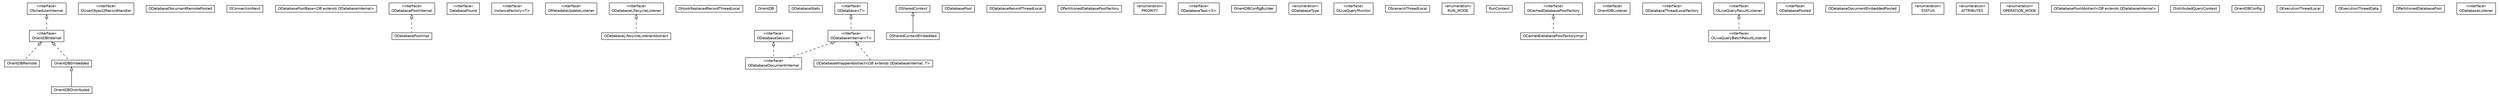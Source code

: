 #!/usr/local/bin/dot
#
# Class diagram 
# Generated by UMLGraph version R5_6-24-gf6e263 (http://www.umlgraph.org/)
#

digraph G {
	edge [fontname="Helvetica",fontsize=10,labelfontname="Helvetica",labelfontsize=10];
	node [fontname="Helvetica",fontsize=10,shape=plaintext];
	nodesep=0.25;
	ranksep=0.5;
	// com.orientechnologies.orient.core.db.OrientDBDistributed
	c88520 [label=<<table title="com.orientechnologies.orient.core.db.OrientDBDistributed" border="0" cellborder="1" cellspacing="0" cellpadding="2" port="p" href="./OrientDBDistributed.html">
		<tr><td><table border="0" cellspacing="0" cellpadding="1">
<tr><td align="center" balign="center"> OrientDBDistributed </td></tr>
		</table></td></tr>
		</table>>, URL="./OrientDBDistributed.html", fontname="Helvetica", fontcolor="black", fontsize=10.0];
	// com.orientechnologies.orient.core.db.OUserObject2RecordHandler
	c88521 [label=<<table title="com.orientechnologies.orient.core.db.OUserObject2RecordHandler" border="0" cellborder="1" cellspacing="0" cellpadding="2" port="p" href="./OUserObject2RecordHandler.html">
		<tr><td><table border="0" cellspacing="0" cellpadding="1">
<tr><td align="center" balign="center"> &#171;interface&#187; </td></tr>
<tr><td align="center" balign="center"> OUserObject2RecordHandler </td></tr>
		</table></td></tr>
		</table>>, URL="./OUserObject2RecordHandler.html", fontname="Helvetica", fontcolor="black", fontsize=10.0];
	// com.orientechnologies.orient.core.db.ODatabaseDocumentRemotePooled
	c88522 [label=<<table title="com.orientechnologies.orient.core.db.ODatabaseDocumentRemotePooled" border="0" cellborder="1" cellspacing="0" cellpadding="2" port="p" href="./ODatabaseDocumentRemotePooled.html">
		<tr><td><table border="0" cellspacing="0" cellpadding="1">
<tr><td align="center" balign="center"> ODatabaseDocumentRemotePooled </td></tr>
		</table></td></tr>
		</table>>, URL="./ODatabaseDocumentRemotePooled.html", fontname="Helvetica", fontcolor="black", fontsize=10.0];
	// com.orientechnologies.orient.core.db.OrientDBRemote
	c88523 [label=<<table title="com.orientechnologies.orient.core.db.OrientDBRemote" border="0" cellborder="1" cellspacing="0" cellpadding="2" port="p" href="./OrientDBRemote.html">
		<tr><td><table border="0" cellspacing="0" cellpadding="1">
<tr><td align="center" balign="center"> OrientDBRemote </td></tr>
		</table></td></tr>
		</table>>, URL="./OrientDBRemote.html", fontname="Helvetica", fontcolor="black", fontsize=10.0];
	// com.orientechnologies.orient.core.db.OConnectionNext
	c88524 [label=<<table title="com.orientechnologies.orient.core.db.OConnectionNext" border="0" cellborder="1" cellspacing="0" cellpadding="2" port="p" href="./OConnectionNext.html">
		<tr><td><table border="0" cellspacing="0" cellpadding="1">
<tr><td align="center" balign="center"> OConnectionNext </td></tr>
		</table></td></tr>
		</table>>, URL="./OConnectionNext.html", fontname="Helvetica", fontcolor="black", fontsize=10.0];
	// com.orientechnologies.orient.core.db.ODatabasePoolBase<DB extends com.orientechnologies.orient.core.db.ODatabaseInternal>
	c88525 [label=<<table title="com.orientechnologies.orient.core.db.ODatabasePoolBase" border="0" cellborder="1" cellspacing="0" cellpadding="2" port="p" href="./ODatabasePoolBase.html">
		<tr><td><table border="0" cellspacing="0" cellpadding="1">
<tr><td align="center" balign="center"><font face="Helvetica-Oblique"> ODatabasePoolBase&lt;DB extends ODatabaseInternal&gt; </font></td></tr>
		</table></td></tr>
		</table>>, URL="./ODatabasePoolBase.html", fontname="Helvetica", fontcolor="black", fontsize=10.0];
	// com.orientechnologies.orient.core.db.ODatabasePoolInternal
	c88526 [label=<<table title="com.orientechnologies.orient.core.db.ODatabasePoolInternal" border="0" cellborder="1" cellspacing="0" cellpadding="2" port="p" href="./ODatabasePoolInternal.html">
		<tr><td><table border="0" cellspacing="0" cellpadding="1">
<tr><td align="center" balign="center"> &#171;interface&#187; </td></tr>
<tr><td align="center" balign="center"> ODatabasePoolInternal </td></tr>
		</table></td></tr>
		</table>>, URL="./ODatabasePoolInternal.html", fontname="Helvetica", fontcolor="black", fontsize=10.0];
	// com.orientechnologies.orient.core.db.OrientDBEmbedded
	c88527 [label=<<table title="com.orientechnologies.orient.core.db.OrientDBEmbedded" border="0" cellborder="1" cellspacing="0" cellpadding="2" port="p" href="./OrientDBEmbedded.html">
		<tr><td><table border="0" cellspacing="0" cellpadding="1">
<tr><td align="center" balign="center"> OrientDBEmbedded </td></tr>
		</table></td></tr>
		</table>>, URL="./OrientDBEmbedded.html", fontname="Helvetica", fontcolor="black", fontsize=10.0];
	// com.orientechnologies.orient.core.db.OrientDBEmbedded.DatabaseFound
	c88528 [label=<<table title="com.orientechnologies.orient.core.db.OrientDBEmbedded.DatabaseFound" border="0" cellborder="1" cellspacing="0" cellpadding="2" port="p" href="./OrientDBEmbedded.DatabaseFound.html">
		<tr><td><table border="0" cellspacing="0" cellpadding="1">
<tr><td align="center" balign="center"> &#171;interface&#187; </td></tr>
<tr><td align="center" balign="center"> DatabaseFound </td></tr>
		</table></td></tr>
		</table>>, URL="./OrientDBEmbedded.DatabaseFound.html", fontname="Helvetica", fontcolor="black", fontsize=10.0];
	// com.orientechnologies.orient.core.db.OrientDBEmbedded.InstanceFactory<T>
	c88529 [label=<<table title="com.orientechnologies.orient.core.db.OrientDBEmbedded.InstanceFactory" border="0" cellborder="1" cellspacing="0" cellpadding="2" port="p" href="./OrientDBEmbedded.InstanceFactory.html">
		<tr><td><table border="0" cellspacing="0" cellpadding="1">
<tr><td align="center" balign="center"> &#171;interface&#187; </td></tr>
<tr><td align="center" balign="center"> InstanceFactory&lt;T&gt; </td></tr>
		</table></td></tr>
		</table>>, URL="./OrientDBEmbedded.InstanceFactory.html", fontname="Helvetica", fontcolor="black", fontsize=10.0];
	// com.orientechnologies.orient.core.db.OMetadataUpdateListener
	c88530 [label=<<table title="com.orientechnologies.orient.core.db.OMetadataUpdateListener" border="0" cellborder="1" cellspacing="0" cellpadding="2" port="p" href="./OMetadataUpdateListener.html">
		<tr><td><table border="0" cellspacing="0" cellpadding="1">
<tr><td align="center" balign="center"> &#171;interface&#187; </td></tr>
<tr><td align="center" balign="center"> OMetadataUpdateListener </td></tr>
		</table></td></tr>
		</table>>, URL="./OMetadataUpdateListener.html", fontname="Helvetica", fontcolor="black", fontsize=10.0];
	// com.orientechnologies.orient.core.db.ODatabaseLifecycleListenerAbstract
	c88531 [label=<<table title="com.orientechnologies.orient.core.db.ODatabaseLifecycleListenerAbstract" border="0" cellborder="1" cellspacing="0" cellpadding="2" port="p" href="./ODatabaseLifecycleListenerAbstract.html">
		<tr><td><table border="0" cellspacing="0" cellpadding="1">
<tr><td align="center" balign="center"><font face="Helvetica-Oblique"> ODatabaseLifecycleListenerAbstract </font></td></tr>
		</table></td></tr>
		</table>>, URL="./ODatabaseLifecycleListenerAbstract.html", fontname="Helvetica", fontcolor="black", fontsize=10.0];
	// com.orientechnologies.orient.core.db.OHookReplacedRecordThreadLocal
	c88532 [label=<<table title="com.orientechnologies.orient.core.db.OHookReplacedRecordThreadLocal" border="0" cellborder="1" cellspacing="0" cellpadding="2" port="p" href="./OHookReplacedRecordThreadLocal.html">
		<tr><td><table border="0" cellspacing="0" cellpadding="1">
<tr><td align="center" balign="center"> OHookReplacedRecordThreadLocal </td></tr>
		</table></td></tr>
		</table>>, URL="./OHookReplacedRecordThreadLocal.html", fontname="Helvetica", fontcolor="black", fontsize=10.0];
	// com.orientechnologies.orient.core.db.OrientDB
	c88533 [label=<<table title="com.orientechnologies.orient.core.db.OrientDB" border="0" cellborder="1" cellspacing="0" cellpadding="2" port="p" href="./OrientDB.html">
		<tr><td><table border="0" cellspacing="0" cellpadding="1">
<tr><td align="center" balign="center"> OrientDB </td></tr>
		</table></td></tr>
		</table>>, URL="./OrientDB.html", fontname="Helvetica", fontcolor="black", fontsize=10.0];
	// com.orientechnologies.orient.core.db.ODatabaseStats
	c88534 [label=<<table title="com.orientechnologies.orient.core.db.ODatabaseStats" border="0" cellborder="1" cellspacing="0" cellpadding="2" port="p" href="./ODatabaseStats.html">
		<tr><td><table border="0" cellspacing="0" cellpadding="1">
<tr><td align="center" balign="center"> ODatabaseStats </td></tr>
		</table></td></tr>
		</table>>, URL="./ODatabaseStats.html", fontname="Helvetica", fontcolor="black", fontsize=10.0];
	// com.orientechnologies.orient.core.db.ODatabaseDocumentInternal
	c88535 [label=<<table title="com.orientechnologies.orient.core.db.ODatabaseDocumentInternal" border="0" cellborder="1" cellspacing="0" cellpadding="2" port="p" href="./ODatabaseDocumentInternal.html">
		<tr><td><table border="0" cellspacing="0" cellpadding="1">
<tr><td align="center" balign="center"> &#171;interface&#187; </td></tr>
<tr><td align="center" balign="center"> ODatabaseDocumentInternal </td></tr>
		</table></td></tr>
		</table>>, URL="./ODatabaseDocumentInternal.html", fontname="Helvetica", fontcolor="black", fontsize=10.0];
	// com.orientechnologies.orient.core.db.OSharedContext
	c88536 [label=<<table title="com.orientechnologies.orient.core.db.OSharedContext" border="0" cellborder="1" cellspacing="0" cellpadding="2" port="p" href="./OSharedContext.html">
		<tr><td><table border="0" cellspacing="0" cellpadding="1">
<tr><td align="center" balign="center"><font face="Helvetica-Oblique"> OSharedContext </font></td></tr>
		</table></td></tr>
		</table>>, URL="./OSharedContext.html", fontname="Helvetica", fontcolor="black", fontsize=10.0];
	// com.orientechnologies.orient.core.db.OSchedulerInternal
	c88537 [label=<<table title="com.orientechnologies.orient.core.db.OSchedulerInternal" border="0" cellborder="1" cellspacing="0" cellpadding="2" port="p" href="./OSchedulerInternal.html">
		<tr><td><table border="0" cellspacing="0" cellpadding="1">
<tr><td align="center" balign="center"> &#171;interface&#187; </td></tr>
<tr><td align="center" balign="center"> OSchedulerInternal </td></tr>
		</table></td></tr>
		</table>>, URL="./OSchedulerInternal.html", fontname="Helvetica", fontcolor="black", fontsize=10.0];
	// com.orientechnologies.orient.core.db.ODatabasePool
	c88538 [label=<<table title="com.orientechnologies.orient.core.db.ODatabasePool" border="0" cellborder="1" cellspacing="0" cellpadding="2" port="p" href="./ODatabasePool.html">
		<tr><td><table border="0" cellspacing="0" cellpadding="1">
<tr><td align="center" balign="center"> ODatabasePool </td></tr>
		</table></td></tr>
		</table>>, URL="./ODatabasePool.html", fontname="Helvetica", fontcolor="black", fontsize=10.0];
	// com.orientechnologies.orient.core.db.OSharedContextEmbedded
	c88539 [label=<<table title="com.orientechnologies.orient.core.db.OSharedContextEmbedded" border="0" cellborder="1" cellspacing="0" cellpadding="2" port="p" href="./OSharedContextEmbedded.html">
		<tr><td><table border="0" cellspacing="0" cellpadding="1">
<tr><td align="center" balign="center"> OSharedContextEmbedded </td></tr>
		</table></td></tr>
		</table>>, URL="./OSharedContextEmbedded.html", fontname="Helvetica", fontcolor="black", fontsize=10.0];
	// com.orientechnologies.orient.core.db.ODatabaseRecordThreadLocal
	c88540 [label=<<table title="com.orientechnologies.orient.core.db.ODatabaseRecordThreadLocal" border="0" cellborder="1" cellspacing="0" cellpadding="2" port="p" href="./ODatabaseRecordThreadLocal.html">
		<tr><td><table border="0" cellspacing="0" cellpadding="1">
<tr><td align="center" balign="center"> ODatabaseRecordThreadLocal </td></tr>
		</table></td></tr>
		</table>>, URL="./ODatabaseRecordThreadLocal.html", fontname="Helvetica", fontcolor="black", fontsize=10.0];
	// com.orientechnologies.orient.core.db.OPartitionedDatabasePoolFactory
	c88541 [label=<<table title="com.orientechnologies.orient.core.db.OPartitionedDatabasePoolFactory" border="0" cellborder="1" cellspacing="0" cellpadding="2" port="p" href="./OPartitionedDatabasePoolFactory.html">
		<tr><td><table border="0" cellspacing="0" cellpadding="1">
<tr><td align="center" balign="center"> OPartitionedDatabasePoolFactory </td></tr>
		</table></td></tr>
		</table>>, URL="./OPartitionedDatabasePoolFactory.html", fontname="Helvetica", fontcolor="black", fontsize=10.0];
	// com.orientechnologies.orient.core.db.ODatabaseLifecycleListener
	c88542 [label=<<table title="com.orientechnologies.orient.core.db.ODatabaseLifecycleListener" border="0" cellborder="1" cellspacing="0" cellpadding="2" port="p" href="./ODatabaseLifecycleListener.html">
		<tr><td><table border="0" cellspacing="0" cellpadding="1">
<tr><td align="center" balign="center"> &#171;interface&#187; </td></tr>
<tr><td align="center" balign="center"> ODatabaseLifecycleListener </td></tr>
		</table></td></tr>
		</table>>, URL="./ODatabaseLifecycleListener.html", fontname="Helvetica", fontcolor="black", fontsize=10.0];
	// com.orientechnologies.orient.core.db.ODatabaseLifecycleListener.PRIORITY
	c88543 [label=<<table title="com.orientechnologies.orient.core.db.ODatabaseLifecycleListener.PRIORITY" border="0" cellborder="1" cellspacing="0" cellpadding="2" port="p" href="./ODatabaseLifecycleListener.PRIORITY.html">
		<tr><td><table border="0" cellspacing="0" cellpadding="1">
<tr><td align="center" balign="center"> &#171;enumeration&#187; </td></tr>
<tr><td align="center" balign="center"> PRIORITY </td></tr>
		</table></td></tr>
		</table>>, URL="./ODatabaseLifecycleListener.PRIORITY.html", fontname="Helvetica", fontcolor="black", fontsize=10.0];
	// com.orientechnologies.orient.core.db.ODatabaseTask<X>
	c88544 [label=<<table title="com.orientechnologies.orient.core.db.ODatabaseTask" border="0" cellborder="1" cellspacing="0" cellpadding="2" port="p" href="./ODatabaseTask.html">
		<tr><td><table border="0" cellspacing="0" cellpadding="1">
<tr><td align="center" balign="center"> &#171;interface&#187; </td></tr>
<tr><td align="center" balign="center"> ODatabaseTask&lt;X&gt; </td></tr>
		</table></td></tr>
		</table>>, URL="./ODatabaseTask.html", fontname="Helvetica", fontcolor="black", fontsize=10.0];
	// com.orientechnologies.orient.core.db.OrientDBConfigBuilder
	c88545 [label=<<table title="com.orientechnologies.orient.core.db.OrientDBConfigBuilder" border="0" cellborder="1" cellspacing="0" cellpadding="2" port="p" href="./OrientDBConfigBuilder.html">
		<tr><td><table border="0" cellspacing="0" cellpadding="1">
<tr><td align="center" balign="center"> OrientDBConfigBuilder </td></tr>
		</table></td></tr>
		</table>>, URL="./OrientDBConfigBuilder.html", fontname="Helvetica", fontcolor="black", fontsize=10.0];
	// com.orientechnologies.orient.core.db.ODatabaseType
	c88546 [label=<<table title="com.orientechnologies.orient.core.db.ODatabaseType" border="0" cellborder="1" cellspacing="0" cellpadding="2" port="p" href="./ODatabaseType.html">
		<tr><td><table border="0" cellspacing="0" cellpadding="1">
<tr><td align="center" balign="center"> &#171;enumeration&#187; </td></tr>
<tr><td align="center" balign="center"> ODatabaseType </td></tr>
		</table></td></tr>
		</table>>, URL="./ODatabaseType.html", fontname="Helvetica", fontcolor="black", fontsize=10.0];
	// com.orientechnologies.orient.core.db.OrientDBInternal
	c88547 [label=<<table title="com.orientechnologies.orient.core.db.OrientDBInternal" border="0" cellborder="1" cellspacing="0" cellpadding="2" port="p" href="./OrientDBInternal.html">
		<tr><td><table border="0" cellspacing="0" cellpadding="1">
<tr><td align="center" balign="center"> &#171;interface&#187; </td></tr>
<tr><td align="center" balign="center"> OrientDBInternal </td></tr>
		</table></td></tr>
		</table>>, URL="./OrientDBInternal.html", fontname="Helvetica", fontcolor="black", fontsize=10.0];
	// com.orientechnologies.orient.core.db.OLiveQueryMonitor
	c88548 [label=<<table title="com.orientechnologies.orient.core.db.OLiveQueryMonitor" border="0" cellborder="1" cellspacing="0" cellpadding="2" port="p" href="./OLiveQueryMonitor.html">
		<tr><td><table border="0" cellspacing="0" cellpadding="1">
<tr><td align="center" balign="center"> &#171;interface&#187; </td></tr>
<tr><td align="center" balign="center"> OLiveQueryMonitor </td></tr>
		</table></td></tr>
		</table>>, URL="./OLiveQueryMonitor.html", fontname="Helvetica", fontcolor="black", fontsize=10.0];
	// com.orientechnologies.orient.core.db.OScenarioThreadLocal
	c88549 [label=<<table title="com.orientechnologies.orient.core.db.OScenarioThreadLocal" border="0" cellborder="1" cellspacing="0" cellpadding="2" port="p" href="./OScenarioThreadLocal.html">
		<tr><td><table border="0" cellspacing="0" cellpadding="1">
<tr><td align="center" balign="center"> OScenarioThreadLocal </td></tr>
		</table></td></tr>
		</table>>, URL="./OScenarioThreadLocal.html", fontname="Helvetica", fontcolor="black", fontsize=10.0];
	// com.orientechnologies.orient.core.db.OScenarioThreadLocal.RUN_MODE
	c88550 [label=<<table title="com.orientechnologies.orient.core.db.OScenarioThreadLocal.RUN_MODE" border="0" cellborder="1" cellspacing="0" cellpadding="2" port="p" href="./OScenarioThreadLocal.RUN_MODE.html">
		<tr><td><table border="0" cellspacing="0" cellpadding="1">
<tr><td align="center" balign="center"> &#171;enumeration&#187; </td></tr>
<tr><td align="center" balign="center"> RUN_MODE </td></tr>
		</table></td></tr>
		</table>>, URL="./OScenarioThreadLocal.RUN_MODE.html", fontname="Helvetica", fontcolor="black", fontsize=10.0];
	// com.orientechnologies.orient.core.db.OScenarioThreadLocal.RunContext
	c88551 [label=<<table title="com.orientechnologies.orient.core.db.OScenarioThreadLocal.RunContext" border="0" cellborder="1" cellspacing="0" cellpadding="2" port="p" href="./OScenarioThreadLocal.RunContext.html">
		<tr><td><table border="0" cellspacing="0" cellpadding="1">
<tr><td align="center" balign="center"> RunContext </td></tr>
		</table></td></tr>
		</table>>, URL="./OScenarioThreadLocal.RunContext.html", fontname="Helvetica", fontcolor="black", fontsize=10.0];
	// com.orientechnologies.orient.core.db.OCachedDatabasePoolFactoryImpl
	c88552 [label=<<table title="com.orientechnologies.orient.core.db.OCachedDatabasePoolFactoryImpl" border="0" cellborder="1" cellspacing="0" cellpadding="2" port="p" href="./OCachedDatabasePoolFactoryImpl.html">
		<tr><td><table border="0" cellspacing="0" cellpadding="1">
<tr><td align="center" balign="center"> OCachedDatabasePoolFactoryImpl </td></tr>
		</table></td></tr>
		</table>>, URL="./OCachedDatabasePoolFactoryImpl.html", fontname="Helvetica", fontcolor="black", fontsize=10.0];
	// com.orientechnologies.orient.core.db.ODatabaseWrapperAbstract<DB extends com.orientechnologies.orient.core.db.ODatabaseInternal, T>
	c88553 [label=<<table title="com.orientechnologies.orient.core.db.ODatabaseWrapperAbstract" border="0" cellborder="1" cellspacing="0" cellpadding="2" port="p" href="./ODatabaseWrapperAbstract.html">
		<tr><td><table border="0" cellspacing="0" cellpadding="1">
<tr><td align="center" balign="center"><font face="Helvetica-Oblique"> ODatabaseWrapperAbstract&lt;DB extends ODatabaseInternal, T&gt; </font></td></tr>
		</table></td></tr>
		</table>>, URL="./ODatabaseWrapperAbstract.html", fontname="Helvetica", fontcolor="black", fontsize=10.0];
	// com.orientechnologies.orient.core.db.ODatabaseSession
	c88554 [label=<<table title="com.orientechnologies.orient.core.db.ODatabaseSession" border="0" cellborder="1" cellspacing="0" cellpadding="2" port="p" href="./ODatabaseSession.html">
		<tr><td><table border="0" cellspacing="0" cellpadding="1">
<tr><td align="center" balign="center"> &#171;interface&#187; </td></tr>
<tr><td align="center" balign="center"> ODatabaseSession </td></tr>
		</table></td></tr>
		</table>>, URL="./ODatabaseSession.html", fontname="Helvetica", fontcolor="black", fontsize=10.0];
	// com.orientechnologies.orient.core.db.OrientDBListener
	c88555 [label=<<table title="com.orientechnologies.orient.core.db.OrientDBListener" border="0" cellborder="1" cellspacing="0" cellpadding="2" port="p" href="./OrientDBListener.html">
		<tr><td><table border="0" cellspacing="0" cellpadding="1">
<tr><td align="center" balign="center"> &#171;interface&#187; </td></tr>
<tr><td align="center" balign="center"> OrientDBListener </td></tr>
		</table></td></tr>
		</table>>, URL="./OrientDBListener.html", fontname="Helvetica", fontcolor="black", fontsize=10.0];
	// com.orientechnologies.orient.core.db.ODatabaseThreadLocalFactory
	c88556 [label=<<table title="com.orientechnologies.orient.core.db.ODatabaseThreadLocalFactory" border="0" cellborder="1" cellspacing="0" cellpadding="2" port="p" href="./ODatabaseThreadLocalFactory.html">
		<tr><td><table border="0" cellspacing="0" cellpadding="1">
<tr><td align="center" balign="center"> &#171;interface&#187; </td></tr>
<tr><td align="center" balign="center"> ODatabaseThreadLocalFactory </td></tr>
		</table></td></tr>
		</table>>, URL="./ODatabaseThreadLocalFactory.html", fontname="Helvetica", fontcolor="black", fontsize=10.0];
	// com.orientechnologies.orient.core.db.OLiveQueryResultListener
	c88557 [label=<<table title="com.orientechnologies.orient.core.db.OLiveQueryResultListener" border="0" cellborder="1" cellspacing="0" cellpadding="2" port="p" href="./OLiveQueryResultListener.html">
		<tr><td><table border="0" cellspacing="0" cellpadding="1">
<tr><td align="center" balign="center"> &#171;interface&#187; </td></tr>
<tr><td align="center" balign="center"> OLiveQueryResultListener </td></tr>
		</table></td></tr>
		</table>>, URL="./OLiveQueryResultListener.html", fontname="Helvetica", fontcolor="black", fontsize=10.0];
	// com.orientechnologies.orient.core.db.ODatabasePooled
	c88558 [label=<<table title="com.orientechnologies.orient.core.db.ODatabasePooled" border="0" cellborder="1" cellspacing="0" cellpadding="2" port="p" href="./ODatabasePooled.html">
		<tr><td><table border="0" cellspacing="0" cellpadding="1">
<tr><td align="center" balign="center"> &#171;interface&#187; </td></tr>
<tr><td align="center" balign="center"> ODatabasePooled </td></tr>
		</table></td></tr>
		</table>>, URL="./ODatabasePooled.html", fontname="Helvetica", fontcolor="black", fontsize=10.0];
	// com.orientechnologies.orient.core.db.ODatabaseInternal<T>
	c88559 [label=<<table title="com.orientechnologies.orient.core.db.ODatabaseInternal" border="0" cellborder="1" cellspacing="0" cellpadding="2" port="p" href="./ODatabaseInternal.html">
		<tr><td><table border="0" cellspacing="0" cellpadding="1">
<tr><td align="center" balign="center"> &#171;interface&#187; </td></tr>
<tr><td align="center" balign="center"> ODatabaseInternal&lt;T&gt; </td></tr>
		</table></td></tr>
		</table>>, URL="./ODatabaseInternal.html", fontname="Helvetica", fontcolor="black", fontsize=10.0];
	// com.orientechnologies.orient.core.db.ODatabaseDocumentEmbeddedPooled
	c88560 [label=<<table title="com.orientechnologies.orient.core.db.ODatabaseDocumentEmbeddedPooled" border="0" cellborder="1" cellspacing="0" cellpadding="2" port="p" href="./ODatabaseDocumentEmbeddedPooled.html">
		<tr><td><table border="0" cellspacing="0" cellpadding="1">
<tr><td align="center" balign="center"> ODatabaseDocumentEmbeddedPooled </td></tr>
		</table></td></tr>
		</table>>, URL="./ODatabaseDocumentEmbeddedPooled.html", fontname="Helvetica", fontcolor="black", fontsize=10.0];
	// com.orientechnologies.orient.core.db.ODatabasePoolImpl
	c88561 [label=<<table title="com.orientechnologies.orient.core.db.ODatabasePoolImpl" border="0" cellborder="1" cellspacing="0" cellpadding="2" port="p" href="./ODatabasePoolImpl.html">
		<tr><td><table border="0" cellspacing="0" cellpadding="1">
<tr><td align="center" balign="center"> ODatabasePoolImpl </td></tr>
		</table></td></tr>
		</table>>, URL="./ODatabasePoolImpl.html", fontname="Helvetica", fontcolor="black", fontsize=10.0];
	// com.orientechnologies.orient.core.db.ODatabase<T>
	c88562 [label=<<table title="com.orientechnologies.orient.core.db.ODatabase" border="0" cellborder="1" cellspacing="0" cellpadding="2" port="p" href="./ODatabase.html">
		<tr><td><table border="0" cellspacing="0" cellpadding="1">
<tr><td align="center" balign="center"> &#171;interface&#187; </td></tr>
<tr><td align="center" balign="center"> ODatabase&lt;T&gt; </td></tr>
		</table></td></tr>
		</table>>, URL="./ODatabase.html", fontname="Helvetica", fontcolor="black", fontsize=10.0];
	// com.orientechnologies.orient.core.db.ODatabase.STATUS
	c88563 [label=<<table title="com.orientechnologies.orient.core.db.ODatabase.STATUS" border="0" cellborder="1" cellspacing="0" cellpadding="2" port="p" href="./ODatabase.STATUS.html">
		<tr><td><table border="0" cellspacing="0" cellpadding="1">
<tr><td align="center" balign="center"> &#171;enumeration&#187; </td></tr>
<tr><td align="center" balign="center"> STATUS </td></tr>
		</table></td></tr>
		</table>>, URL="./ODatabase.STATUS.html", fontname="Helvetica", fontcolor="black", fontsize=10.0];
	// com.orientechnologies.orient.core.db.ODatabase.ATTRIBUTES
	c88564 [label=<<table title="com.orientechnologies.orient.core.db.ODatabase.ATTRIBUTES" border="0" cellborder="1" cellspacing="0" cellpadding="2" port="p" href="./ODatabase.ATTRIBUTES.html">
		<tr><td><table border="0" cellspacing="0" cellpadding="1">
<tr><td align="center" balign="center"> &#171;enumeration&#187; </td></tr>
<tr><td align="center" balign="center"> ATTRIBUTES </td></tr>
		</table></td></tr>
		</table>>, URL="./ODatabase.ATTRIBUTES.html", fontname="Helvetica", fontcolor="black", fontsize=10.0];
	// com.orientechnologies.orient.core.db.ODatabase.OPERATION_MODE
	c88565 [label=<<table title="com.orientechnologies.orient.core.db.ODatabase.OPERATION_MODE" border="0" cellborder="1" cellspacing="0" cellpadding="2" port="p" href="./ODatabase.OPERATION_MODE.html">
		<tr><td><table border="0" cellspacing="0" cellpadding="1">
<tr><td align="center" balign="center"> &#171;enumeration&#187; </td></tr>
<tr><td align="center" balign="center"> OPERATION_MODE </td></tr>
		</table></td></tr>
		</table>>, URL="./ODatabase.OPERATION_MODE.html", fontname="Helvetica", fontcolor="black", fontsize=10.0];
	// com.orientechnologies.orient.core.db.ODatabasePoolAbstract<DB extends com.orientechnologies.orient.core.db.ODatabaseInternal>
	c88566 [label=<<table title="com.orientechnologies.orient.core.db.ODatabasePoolAbstract" border="0" cellborder="1" cellspacing="0" cellpadding="2" port="p" href="./ODatabasePoolAbstract.html">
		<tr><td><table border="0" cellspacing="0" cellpadding="1">
<tr><td align="center" balign="center"><font face="Helvetica-Oblique"> ODatabasePoolAbstract&lt;DB extends ODatabaseInternal&gt; </font></td></tr>
		</table></td></tr>
		</table>>, URL="./ODatabasePoolAbstract.html", fontname="Helvetica", fontcolor="black", fontsize=10.0];
	// com.orientechnologies.orient.core.db.DistributedQueryContext
	c88567 [label=<<table title="com.orientechnologies.orient.core.db.DistributedQueryContext" border="0" cellborder="1" cellspacing="0" cellpadding="2" port="p" href="./DistributedQueryContext.html">
		<tr><td><table border="0" cellspacing="0" cellpadding="1">
<tr><td align="center" balign="center"> DistributedQueryContext </td></tr>
		</table></td></tr>
		</table>>, URL="./DistributedQueryContext.html", fontname="Helvetica", fontcolor="black", fontsize=10.0];
	// com.orientechnologies.orient.core.db.OLiveQueryBatchResultListener
	c88568 [label=<<table title="com.orientechnologies.orient.core.db.OLiveQueryBatchResultListener" border="0" cellborder="1" cellspacing="0" cellpadding="2" port="p" href="./OLiveQueryBatchResultListener.html">
		<tr><td><table border="0" cellspacing="0" cellpadding="1">
<tr><td align="center" balign="center"> &#171;interface&#187; </td></tr>
<tr><td align="center" balign="center"> OLiveQueryBatchResultListener </td></tr>
		</table></td></tr>
		</table>>, URL="./OLiveQueryBatchResultListener.html", fontname="Helvetica", fontcolor="black", fontsize=10.0];
	// com.orientechnologies.orient.core.db.OCachedDatabasePoolFactory
	c88569 [label=<<table title="com.orientechnologies.orient.core.db.OCachedDatabasePoolFactory" border="0" cellborder="1" cellspacing="0" cellpadding="2" port="p" href="./OCachedDatabasePoolFactory.html">
		<tr><td><table border="0" cellspacing="0" cellpadding="1">
<tr><td align="center" balign="center"> &#171;interface&#187; </td></tr>
<tr><td align="center" balign="center"> OCachedDatabasePoolFactory </td></tr>
		</table></td></tr>
		</table>>, URL="./OCachedDatabasePoolFactory.html", fontname="Helvetica", fontcolor="black", fontsize=10.0];
	// com.orientechnologies.orient.core.db.OrientDBConfig
	c88570 [label=<<table title="com.orientechnologies.orient.core.db.OrientDBConfig" border="0" cellborder="1" cellspacing="0" cellpadding="2" port="p" href="./OrientDBConfig.html">
		<tr><td><table border="0" cellspacing="0" cellpadding="1">
<tr><td align="center" balign="center"> OrientDBConfig </td></tr>
		</table></td></tr>
		</table>>, URL="./OrientDBConfig.html", fontname="Helvetica", fontcolor="black", fontsize=10.0];
	// com.orientechnologies.orient.core.db.OExecutionThreadLocal
	c88571 [label=<<table title="com.orientechnologies.orient.core.db.OExecutionThreadLocal" border="0" cellborder="1" cellspacing="0" cellpadding="2" port="p" href="./OExecutionThreadLocal.html">
		<tr><td><table border="0" cellspacing="0" cellpadding="1">
<tr><td align="center" balign="center"> OExecutionThreadLocal </td></tr>
		</table></td></tr>
		</table>>, URL="./OExecutionThreadLocal.html", fontname="Helvetica", fontcolor="black", fontsize=10.0];
	// com.orientechnologies.orient.core.db.OExecutionThreadLocal.OExecutionThreadData
	c88572 [label=<<table title="com.orientechnologies.orient.core.db.OExecutionThreadLocal.OExecutionThreadData" border="0" cellborder="1" cellspacing="0" cellpadding="2" port="p" href="./OExecutionThreadLocal.OExecutionThreadData.html">
		<tr><td><table border="0" cellspacing="0" cellpadding="1">
<tr><td align="center" balign="center"> OExecutionThreadData </td></tr>
		</table></td></tr>
		</table>>, URL="./OExecutionThreadLocal.OExecutionThreadData.html", fontname="Helvetica", fontcolor="black", fontsize=10.0];
	// com.orientechnologies.orient.core.db.OPartitionedDatabasePool
	c88573 [label=<<table title="com.orientechnologies.orient.core.db.OPartitionedDatabasePool" border="0" cellborder="1" cellspacing="0" cellpadding="2" port="p" href="./OPartitionedDatabasePool.html">
		<tr><td><table border="0" cellspacing="0" cellpadding="1">
<tr><td align="center" balign="center"> OPartitionedDatabasePool </td></tr>
		</table></td></tr>
		</table>>, URL="./OPartitionedDatabasePool.html", fontname="Helvetica", fontcolor="black", fontsize=10.0];
	// com.orientechnologies.orient.core.db.ODatabaseListener
	c88574 [label=<<table title="com.orientechnologies.orient.core.db.ODatabaseListener" border="0" cellborder="1" cellspacing="0" cellpadding="2" port="p" href="./ODatabaseListener.html">
		<tr><td><table border="0" cellspacing="0" cellpadding="1">
<tr><td align="center" balign="center"> &#171;interface&#187; </td></tr>
<tr><td align="center" balign="center"> ODatabaseListener </td></tr>
		</table></td></tr>
		</table>>, URL="./ODatabaseListener.html", fontname="Helvetica", fontcolor="black", fontsize=10.0];
	//com.orientechnologies.orient.core.db.OrientDBDistributed extends com.orientechnologies.orient.core.db.OrientDBEmbedded
	c88527:p -> c88520:p [dir=back,arrowtail=empty];
	//com.orientechnologies.orient.core.db.OrientDBRemote implements com.orientechnologies.orient.core.db.OrientDBInternal
	c88547:p -> c88523:p [dir=back,arrowtail=empty,style=dashed];
	//com.orientechnologies.orient.core.db.OrientDBEmbedded implements com.orientechnologies.orient.core.db.OrientDBInternal
	c88547:p -> c88527:p [dir=back,arrowtail=empty,style=dashed];
	//com.orientechnologies.orient.core.db.ODatabaseLifecycleListenerAbstract implements com.orientechnologies.orient.core.db.ODatabaseLifecycleListener
	c88542:p -> c88531:p [dir=back,arrowtail=empty,style=dashed];
	//com.orientechnologies.orient.core.db.ODatabaseDocumentInternal implements com.orientechnologies.orient.core.db.ODatabaseSession
	c88554:p -> c88535:p [dir=back,arrowtail=empty,style=dashed];
	//com.orientechnologies.orient.core.db.ODatabaseDocumentInternal implements com.orientechnologies.orient.core.db.ODatabaseInternal<T>
	c88559:p -> c88535:p [dir=back,arrowtail=empty,style=dashed];
	//com.orientechnologies.orient.core.db.OSharedContextEmbedded extends com.orientechnologies.orient.core.db.OSharedContext
	c88536:p -> c88539:p [dir=back,arrowtail=empty];
	//com.orientechnologies.orient.core.db.OrientDBInternal implements com.orientechnologies.orient.core.db.OSchedulerInternal
	c88537:p -> c88547:p [dir=back,arrowtail=empty,style=dashed];
	//com.orientechnologies.orient.core.db.OCachedDatabasePoolFactoryImpl implements com.orientechnologies.orient.core.db.OCachedDatabasePoolFactory
	c88569:p -> c88552:p [dir=back,arrowtail=empty,style=dashed];
	//com.orientechnologies.orient.core.db.ODatabaseWrapperAbstract<DB extends com.orientechnologies.orient.core.db.ODatabaseInternal, T> implements com.orientechnologies.orient.core.db.ODatabaseInternal<T>
	c88559:p -> c88553:p [dir=back,arrowtail=empty,style=dashed];
	//com.orientechnologies.orient.core.db.ODatabaseInternal<T> implements com.orientechnologies.orient.core.db.ODatabase<T>
	c88562:p -> c88559:p [dir=back,arrowtail=empty,style=dashed];
	//com.orientechnologies.orient.core.db.ODatabasePoolImpl implements com.orientechnologies.orient.core.db.ODatabasePoolInternal
	c88526:p -> c88561:p [dir=back,arrowtail=empty,style=dashed];
	//com.orientechnologies.orient.core.db.OLiveQueryBatchResultListener implements com.orientechnologies.orient.core.db.OLiveQueryResultListener
	c88557:p -> c88568:p [dir=back,arrowtail=empty,style=dashed];
}

